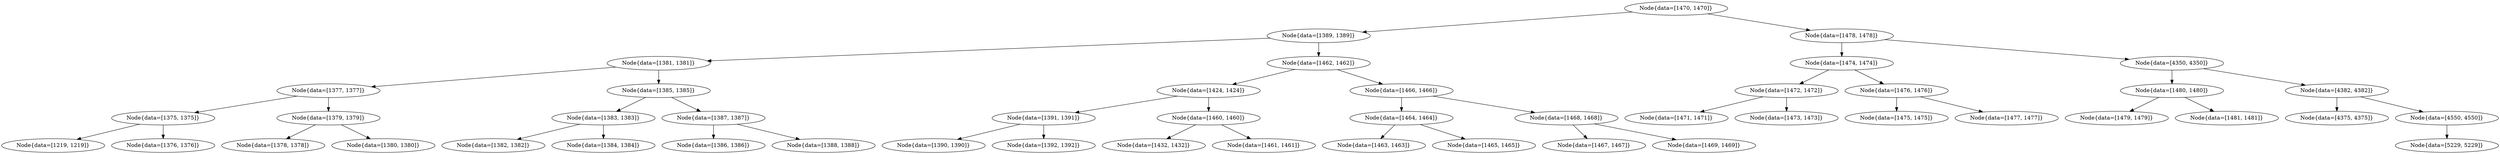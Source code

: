 digraph G{
1139800213 [label="Node{data=[1470, 1470]}"]
1139800213 -> 2141879417
2141879417 [label="Node{data=[1389, 1389]}"]
2141879417 -> 1773516603
1773516603 [label="Node{data=[1381, 1381]}"]
1773516603 -> 746886063
746886063 [label="Node{data=[1377, 1377]}"]
746886063 -> 278130170
278130170 [label="Node{data=[1375, 1375]}"]
278130170 -> 1014370853
1014370853 [label="Node{data=[1219, 1219]}"]
278130170 -> 2017355519
2017355519 [label="Node{data=[1376, 1376]}"]
746886063 -> 1882164156
1882164156 [label="Node{data=[1379, 1379]}"]
1882164156 -> 2136757374
2136757374 [label="Node{data=[1378, 1378]}"]
1882164156 -> 1941407370
1941407370 [label="Node{data=[1380, 1380]}"]
1773516603 -> 2025136029
2025136029 [label="Node{data=[1385, 1385]}"]
2025136029 -> 1951074652
1951074652 [label="Node{data=[1383, 1383]}"]
1951074652 -> 1764314127
1764314127 [label="Node{data=[1382, 1382]}"]
1951074652 -> 644158582
644158582 [label="Node{data=[1384, 1384]}"]
2025136029 -> 1996275408
1996275408 [label="Node{data=[1387, 1387]}"]
1996275408 -> 1515280570
1515280570 [label="Node{data=[1386, 1386]}"]
1996275408 -> 2033925835
2033925835 [label="Node{data=[1388, 1388]}"]
2141879417 -> 2004042558
2004042558 [label="Node{data=[1462, 1462]}"]
2004042558 -> 1693088062
1693088062 [label="Node{data=[1424, 1424]}"]
1693088062 -> 875461009
875461009 [label="Node{data=[1391, 1391]}"]
875461009 -> 348374201
348374201 [label="Node{data=[1390, 1390]}"]
875461009 -> 2034503596
2034503596 [label="Node{data=[1392, 1392]}"]
1693088062 -> 1322297907
1322297907 [label="Node{data=[1460, 1460]}"]
1322297907 -> 167092361
167092361 [label="Node{data=[1432, 1432]}"]
1322297907 -> 60377858
60377858 [label="Node{data=[1461, 1461]}"]
2004042558 -> 1526271410
1526271410 [label="Node{data=[1466, 1466]}"]
1526271410 -> 288597484
288597484 [label="Node{data=[1464, 1464]}"]
288597484 -> 895921835
895921835 [label="Node{data=[1463, 1463]}"]
288597484 -> 2095985246
2095985246 [label="Node{data=[1465, 1465]}"]
1526271410 -> 1852323052
1852323052 [label="Node{data=[1468, 1468]}"]
1852323052 -> 1652088840
1652088840 [label="Node{data=[1467, 1467]}"]
1852323052 -> 1651181850
1651181850 [label="Node{data=[1469, 1469]}"]
1139800213 -> 1864022987
1864022987 [label="Node{data=[1478, 1478]}"]
1864022987 -> 1090137488
1090137488 [label="Node{data=[1474, 1474]}"]
1090137488 -> 1697119527
1697119527 [label="Node{data=[1472, 1472]}"]
1697119527 -> 1597905728
1597905728 [label="Node{data=[1471, 1471]}"]
1697119527 -> 1698703247
1698703247 [label="Node{data=[1473, 1473]}"]
1090137488 -> 1950814234
1950814234 [label="Node{data=[1476, 1476]}"]
1950814234 -> 777192816
777192816 [label="Node{data=[1475, 1475]}"]
1950814234 -> 26804193
26804193 [label="Node{data=[1477, 1477]}"]
1864022987 -> 1702943746
1702943746 [label="Node{data=[4350, 4350]}"]
1702943746 -> 697030504
697030504 [label="Node{data=[1480, 1480]}"]
697030504 -> 524631980
524631980 [label="Node{data=[1479, 1479]}"]
697030504 -> 1508158546
1508158546 [label="Node{data=[1481, 1481]}"]
1702943746 -> 988224416
988224416 [label="Node{data=[4382, 4382]}"]
988224416 -> 1293986563
1293986563 [label="Node{data=[4375, 4375]}"]
988224416 -> 2075018580
2075018580 [label="Node{data=[4550, 4550]}"]
2075018580 -> 131395663
131395663 [label="Node{data=[5229, 5229]}"]
}